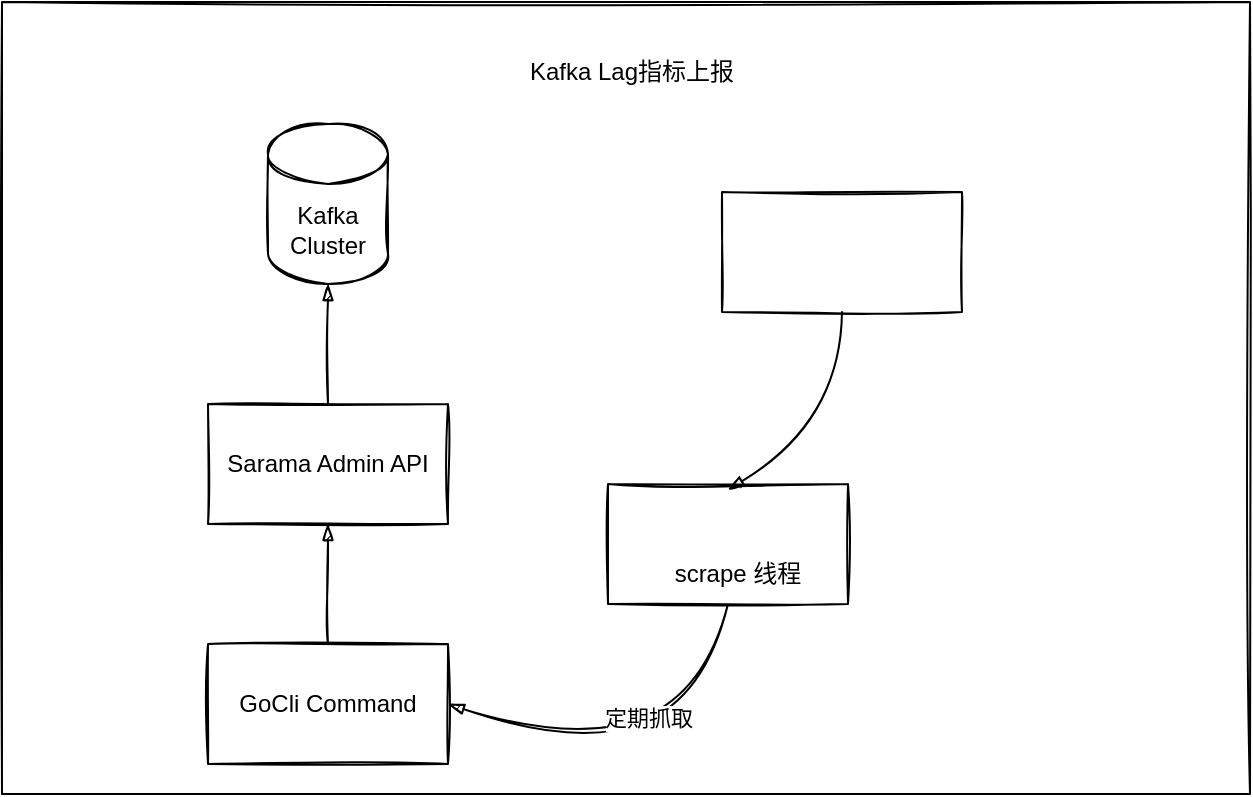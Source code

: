 <mxfile version="16.5.1" type="device"><diagram id="XIi5-yGoJs20KOdnmFYU" name="第 1 页"><mxGraphModel dx="932" dy="569" grid="0" gridSize="10" guides="1" tooltips="1" connect="1" arrows="1" fold="1" page="1" pageScale="1" pageWidth="827" pageHeight="1169" math="0" shadow="0"><root><mxCell id="0"/><mxCell id="1" parent="0"/><mxCell id="jgvVpfyvYIMH2fKHpMxe-23" value="" style="rounded=0;whiteSpace=wrap;html=1;sketch=1;" vertex="1" parent="1"><mxGeometry x="67" y="59" width="624" height="396" as="geometry"/></mxCell><mxCell id="jgvVpfyvYIMH2fKHpMxe-1" value="Kafka Cluster" style="shape=cylinder3;whiteSpace=wrap;html=1;boundedLbl=1;backgroundOutline=1;size=15;sketch=1;" vertex="1" parent="1"><mxGeometry x="200" y="120" width="60" height="80" as="geometry"/></mxCell><mxCell id="jgvVpfyvYIMH2fKHpMxe-2" value="Sarama Admin API" style="rounded=0;whiteSpace=wrap;html=1;sketch=1;" vertex="1" parent="1"><mxGeometry x="170" y="260" width="120" height="60" as="geometry"/></mxCell><mxCell id="jgvVpfyvYIMH2fKHpMxe-3" value="GoCli Command" style="rounded=0;whiteSpace=wrap;html=1;sketch=1;" vertex="1" parent="1"><mxGeometry x="170" y="380" width="120" height="60" as="geometry"/></mxCell><mxCell id="jgvVpfyvYIMH2fKHpMxe-5" value="" style="endArrow=blockThin;html=1;rounded=0;endFill=1;entryX=0.5;entryY=1;entryDx=0;entryDy=0;entryPerimeter=0;exitX=0.5;exitY=0;exitDx=0;exitDy=0;sketch=1;" edge="1" parent="1" source="jgvVpfyvYIMH2fKHpMxe-2" target="jgvVpfyvYIMH2fKHpMxe-1"><mxGeometry width="50" height="50" relative="1" as="geometry"><mxPoint x="30" y="260" as="sourcePoint"/><mxPoint x="80" y="210" as="targetPoint"/></mxGeometry></mxCell><mxCell id="jgvVpfyvYIMH2fKHpMxe-6" value="" style="endArrow=blockThin;html=1;rounded=0;endFill=1;entryX=0.5;entryY=1;entryDx=0;entryDy=0;exitX=0.5;exitY=0;exitDx=0;exitDy=0;sketch=1;" edge="1" parent="1" source="jgvVpfyvYIMH2fKHpMxe-3" target="jgvVpfyvYIMH2fKHpMxe-2"><mxGeometry width="50" height="50" relative="1" as="geometry"><mxPoint x="240" y="270" as="sourcePoint"/><mxPoint x="240" y="210" as="targetPoint"/></mxGeometry></mxCell><mxCell id="jgvVpfyvYIMH2fKHpMxe-7" value="" style="curved=1;endArrow=blockThin;html=1;rounded=0;sketch=1;endFill=1;entryX=1;entryY=0.5;entryDx=0;entryDy=0;exitX=0.5;exitY=1;exitDx=0;exitDy=0;" edge="1" parent="1" source="jgvVpfyvYIMH2fKHpMxe-4" target="jgvVpfyvYIMH2fKHpMxe-3"><mxGeometry width="50" height="50" relative="1" as="geometry"><mxPoint x="460" y="440" as="sourcePoint"/><mxPoint x="510" y="390" as="targetPoint"/><Array as="points"><mxPoint x="410" y="450"/></Array></mxGeometry></mxCell><mxCell id="jgvVpfyvYIMH2fKHpMxe-17" value="定期抓取" style="edgeLabel;html=1;align=center;verticalAlign=middle;resizable=0;points=[];" vertex="1" connectable="0" parent="jgvVpfyvYIMH2fKHpMxe-7"><mxGeometry x="0.112" y="-25" relative="1" as="geometry"><mxPoint as="offset"/></mxGeometry></mxCell><mxCell id="jgvVpfyvYIMH2fKHpMxe-13" value="" style="group" vertex="1" connectable="0" parent="1"><mxGeometry x="370" y="300" width="120" height="60" as="geometry"/></mxCell><mxCell id="jgvVpfyvYIMH2fKHpMxe-4" value="" style="rounded=0;whiteSpace=wrap;html=1;sketch=1;" vertex="1" parent="jgvVpfyvYIMH2fKHpMxe-13"><mxGeometry width="120" height="60" as="geometry"/></mxCell><mxCell id="jgvVpfyvYIMH2fKHpMxe-10" value="" style="shape=image;verticalLabelPosition=bottom;labelBackgroundColor=default;verticalAlign=top;aspect=fixed;imageAspect=0;image=https://www.vectorlogo.zone/logos/prometheusio/prometheusio-ar21.png;" vertex="1" parent="jgvVpfyvYIMH2fKHpMxe-13"><mxGeometry x="25" y="3" width="70" height="35" as="geometry"/></mxCell><mxCell id="jgvVpfyvYIMH2fKHpMxe-12" value="scrape 线程" style="text;html=1;strokeColor=none;fillColor=none;align=center;verticalAlign=middle;whiteSpace=wrap;rounded=0;sketch=1;" vertex="1" parent="jgvVpfyvYIMH2fKHpMxe-13"><mxGeometry x="30" y="30" width="70" height="30" as="geometry"/></mxCell><mxCell id="jgvVpfyvYIMH2fKHpMxe-16" value="" style="group" vertex="1" connectable="0" parent="1"><mxGeometry x="427" y="154" width="120" height="60" as="geometry"/></mxCell><mxCell id="jgvVpfyvYIMH2fKHpMxe-14" value="" style="rounded=0;whiteSpace=wrap;html=1;sketch=1;" vertex="1" parent="jgvVpfyvYIMH2fKHpMxe-16"><mxGeometry width="120" height="60" as="geometry"/></mxCell><mxCell id="jgvVpfyvYIMH2fKHpMxe-9" value="" style="shape=image;verticalLabelPosition=bottom;labelBackgroundColor=default;verticalAlign=top;aspect=fixed;imageAspect=0;image=https://cdn.worldvectorlogo.com/logos/grafana.svg;sketch=1;" vertex="1" parent="jgvVpfyvYIMH2fKHpMxe-16"><mxGeometry x="37.5" y="5" width="45" height="50" as="geometry"/></mxCell><mxCell id="jgvVpfyvYIMH2fKHpMxe-18" value="" style="endArrow=blockThin;html=1;endFill=1;entryX=0.5;entryY=0;entryDx=0;entryDy=0;exitX=0.5;exitY=1;exitDx=0;exitDy=0;sketch=1;curved=1;" edge="1" parent="1" source="jgvVpfyvYIMH2fKHpMxe-14" target="jgvVpfyvYIMH2fKHpMxe-10"><mxGeometry width="50" height="50" relative="1" as="geometry"><mxPoint x="240" y="390" as="sourcePoint"/><mxPoint x="240" y="330" as="targetPoint"/><Array as="points"><mxPoint x="487" y="267"/></Array></mxGeometry></mxCell><mxCell id="jgvVpfyvYIMH2fKHpMxe-24" value="Kafka Lag指标上报" style="text;html=1;strokeColor=none;fillColor=none;align=center;verticalAlign=middle;whiteSpace=wrap;rounded=0;sketch=1;" vertex="1" parent="1"><mxGeometry x="305" y="79" width="154" height="30" as="geometry"/></mxCell></root></mxGraphModel></diagram></mxfile>